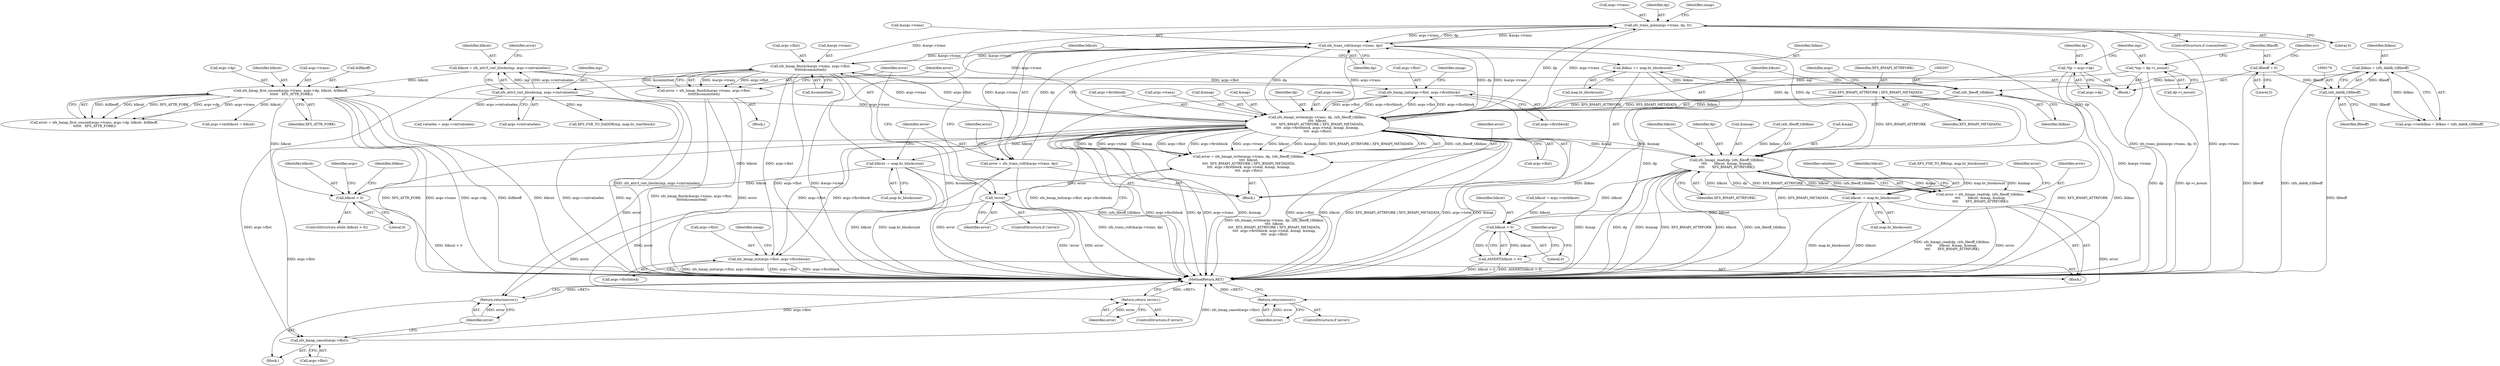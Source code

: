 digraph "0_linux_8275cdd0e7ac550dcce2b3ef6d2fb3b808c1ae59_9@pointer" {
"1000260" [label="(Call,xfs_trans_ijoin(args->trans, dp, 0))"];
"1000232" [label="(Call,xfs_bmap_finish(&args->trans, args->flist,\n\t\t\t\t\t\t&committed))"];
"1000294" [label="(Call,xfs_trans_roll(&args->trans, dp))"];
"1000260" [label="(Call,xfs_trans_ijoin(args->trans, dp, 0))"];
"1000201" [label="(Call,xfs_bmapi_write(args->trans, dp, (xfs_fileoff_t)lblkno,\n\t\t\t\t  blkcnt,\n\t\t\t\t  XFS_BMAPI_ATTRFORK | XFS_BMAPI_METADATA,\n\t\t\t\t  args->firstblock, args->total, &map, &nmap,\n\t\t\t\t  args->flist))"];
"1000154" [label="(Call,xfs_bmap_first_unused(args->trans, args->dp, blkcnt, &lfileoff,\n \t\t\t\t\t\t   XFS_ATTR_FORK))"];
"1000145" [label="(Call,blkcnt = xfs_attr3_rmt_blocks(mp, args->rmtvaluelen))"];
"1000147" [label="(Call,xfs_attr3_rmt_blocks(mp, args->rmtvaluelen))"];
"1000118" [label="(Call,*mp = dp->i_mount)"];
"1000112" [label="(Call,*dp = args->dp)"];
"1000206" [label="(Call,(xfs_fileoff_t)lblkno)"];
"1000282" [label="(Call,lblkno += map.br_blockcount)"];
"1000173" [label="(Call,lblkno = (xfs_dablk_t)lfileoff)"];
"1000175" [label="(Call,(xfs_dablk_t)lfileoff)"];
"1000126" [label="(Call,lfileoff = 0)"];
"1000184" [label="(Call,blkcnt > 0)"];
"1000287" [label="(Call,blkcnt -= map.br_blockcount)"];
"1000210" [label="(Call,XFS_BMAPI_ATTRFORK | XFS_BMAPI_METADATA)"];
"1000189" [label="(Call,xfs_bmap_init(args->flist, args->firstblock))"];
"1000199" [label="(Call,error = xfs_bmapi_write(args->trans, dp, (xfs_fileoff_t)lblkno,\n\t\t\t\t  blkcnt,\n\t\t\t\t  XFS_BMAPI_ATTRFORK | XFS_BMAPI_METADATA,\n\t\t\t\t  args->firstblock, args->total, &map, &nmap,\n\t\t\t\t  args->flist))"];
"1000227" [label="(Call,!error)"];
"1000256" [label="(Return,return(error);)"];
"1000230" [label="(Call,error = xfs_bmap_finish(&args->trans, args->flist,\n\t\t\t\t\t\t&committed))"];
"1000252" [label="(Call,xfs_bmap_cancel(args->flist))"];
"1000292" [label="(Call,error = xfs_trans_roll(&args->trans, dp))"];
"1000302" [label="(Return,return (error);)"];
"1000343" [label="(Call,xfs_bmapi_read(dp, (xfs_fileoff_t)lblkno,\n\t\t\t\t       blkcnt, &map, &nmap,\n\t\t\t\t       XFS_BMAPI_ATTRFORK))"];
"1000341" [label="(Call,error = xfs_bmapi_read(dp, (xfs_fileoff_t)lblkno,\n\t\t\t\t       blkcnt, &map, &nmap,\n\t\t\t\t       XFS_BMAPI_ATTRFORK))"];
"1000356" [label="(Return,return(error);)"];
"1000438" [label="(Call,blkcnt -= map.br_blockcount)"];
"1000328" [label="(Call,blkcnt > 0)"];
"1000327" [label="(Call,ASSERT(blkcnt > 0))"];
"1000331" [label="(Call,xfs_bmap_init(args->flist, args->firstblock))"];
"1000258" [label="(ControlStructure,if (committed))"];
"1000228" [label="(Identifier,error)"];
"1000147" [label="(Call,xfs_attr3_rmt_blocks(mp, args->rmtvaluelen))"];
"1000213" [label="(Call,args->firstblock)"];
"1000260" [label="(Call,xfs_trans_ijoin(args->trans, dp, 0))"];
"1000189" [label="(Call,xfs_bmap_init(args->flist, args->firstblock))"];
"1000169" [label="(Call,args->rmtblkno = lblkno = (xfs_dablk_t)lfileoff)"];
"1000202" [label="(Call,args->trans)"];
"1000174" [label="(Identifier,lblkno)"];
"1000212" [label="(Identifier,XFS_BMAPI_METADATA)"];
"1000348" [label="(Identifier,blkcnt)"];
"1000114" [label="(Call,args->dp)"];
"1000201" [label="(Call,xfs_bmapi_write(args->trans, dp, (xfs_fileoff_t)lblkno,\n\t\t\t\t  blkcnt,\n\t\t\t\t  XFS_BMAPI_ATTRFORK | XFS_BMAPI_METADATA,\n\t\t\t\t  args->firstblock, args->total, &map, &nmap,\n\t\t\t\t  args->flist))"];
"1000164" [label="(Identifier,XFS_ATTR_FORK)"];
"1000186" [label="(Literal,0)"];
"1000356" [label="(Return,return(error);)"];
"1000162" [label="(Call,&lfileoff)"];
"1000300" [label="(ControlStructure,if (error))"];
"1000221" [label="(Call,&nmap)"];
"1000209" [label="(Identifier,blkcnt)"];
"1000229" [label="(Block,)"];
"1000206" [label="(Call,(xfs_fileoff_t)lblkno)"];
"1000208" [label="(Identifier,lblkno)"];
"1000295" [label="(Call,&args->trans)"];
"1000226" [label="(ControlStructure,if (!error))"];
"1000261" [label="(Call,args->trans)"];
"1000252" [label="(Call,xfs_bmap_cancel(args->flist))"];
"1000244" [label="(Block,)"];
"1000282" [label="(Call,lblkno += map.br_blockcount)"];
"1000344" [label="(Identifier,dp)"];
"1000330" [label="(Literal,0)"];
"1000148" [label="(Identifier,mp)"];
"1000332" [label="(Call,args->flist)"];
"1000384" [label="(Call,XFS_FSB_TO_BB(mp, map.br_blockcount))"];
"1000231" [label="(Identifier,error)"];
"1000223" [label="(Call,args->flist)"];
"1000243" [label="(Identifier,error)"];
"1000323" [label="(Block,)"];
"1000153" [label="(Identifier,error)"];
"1000355" [label="(Identifier,error)"];
"1000331" [label="(Call,xfs_bmap_init(args->flist, args->firstblock))"];
"1000149" [label="(Call,args->rmtvaluelen)"];
"1000185" [label="(Identifier,blkcnt)"];
"1000158" [label="(Call,args->dp)"];
"1000293" [label="(Identifier,error)"];
"1000253" [label="(Call,args->flist)"];
"1000131" [label="(Identifier,src)"];
"1000191" [label="(Identifier,args)"];
"1000219" [label="(Call,&map)"];
"1000264" [label="(Identifier,dp)"];
"1000227" [label="(Call,!error)"];
"1000333" [label="(Identifier,args)"];
"1000161" [label="(Identifier,blkcnt)"];
"1000110" [label="(Block,)"];
"1000177" [label="(Identifier,lfileoff)"];
"1000341" [label="(Call,error = xfs_bmapi_read(dp, (xfs_fileoff_t)lblkno,\n\t\t\t\t       blkcnt, &map, &nmap,\n\t\t\t\t       XFS_BMAPI_ATTRFORK))"];
"1000353" [label="(Identifier,XFS_BMAPI_ATTRFORK)"];
"1000321" [label="(Identifier,valuelen)"];
"1000190" [label="(Call,args->flist)"];
"1000237" [label="(Call,args->flist)"];
"1000113" [label="(Identifier,dp)"];
"1000265" [label="(Literal,0)"];
"1000112" [label="(Call,*dp = args->dp)"];
"1000187" [label="(Block,)"];
"1000127" [label="(Identifier,lfileoff)"];
"1000283" [label="(Identifier,lblkno)"];
"1000183" [label="(ControlStructure,while (blkcnt > 0))"];
"1000230" [label="(Call,error = xfs_bmap_finish(&args->trans, args->flist,\n\t\t\t\t\t\t&committed))"];
"1000152" [label="(Call,error = xfs_bmap_first_unused(args->trans, args->dp, blkcnt, &lfileoff,\n \t\t\t\t\t\t   XFS_ATTR_FORK))"];
"1000146" [label="(Identifier,blkcnt)"];
"1000210" [label="(Call,XFS_BMAPI_ATTRFORK | XFS_BMAPI_METADATA)"];
"1000328" [label="(Call,blkcnt > 0)"];
"1000256" [label="(Return,return(error);)"];
"1000118" [label="(Call,*mp = dp->i_mount)"];
"1000289" [label="(Call,map.br_blockcount)"];
"1000351" [label="(Call,&nmap)"];
"1000357" [label="(Identifier,error)"];
"1000294" [label="(Call,xfs_trans_roll(&args->trans, dp))"];
"1000175" [label="(Call,(xfs_dablk_t)lfileoff)"];
"1000335" [label="(Call,args->firstblock)"];
"1000199" [label="(Call,error = xfs_bmapi_write(args->trans, dp, (xfs_fileoff_t)lblkno,\n\t\t\t\t  blkcnt,\n\t\t\t\t  XFS_BMAPI_ATTRFORK | XFS_BMAPI_METADATA,\n\t\t\t\t  args->firstblock, args->total, &map, &nmap,\n\t\t\t\t  args->flist))"];
"1000449" [label="(MethodReturn,RET)"];
"1000292" [label="(Call,error = xfs_trans_roll(&args->trans, dp))"];
"1000287" [label="(Call,blkcnt -= map.br_blockcount)"];
"1000178" [label="(Call,args->rmtblkcnt = blkcnt)"];
"1000345" [label="(Call,(xfs_fileoff_t)lblkno)"];
"1000120" [label="(Call,dp->i_mount)"];
"1000205" [label="(Identifier,dp)"];
"1000232" [label="(Call,xfs_bmap_finish(&args->trans, args->flist,\n\t\t\t\t\t\t&committed))"];
"1000343" [label="(Call,xfs_bmapi_read(dp, (xfs_fileoff_t)lblkno,\n\t\t\t\t       blkcnt, &map, &nmap,\n\t\t\t\t       XFS_BMAPI_ATTRFORK))"];
"1000126" [label="(Call,lfileoff = 0)"];
"1000184" [label="(Call,blkcnt > 0)"];
"1000284" [label="(Call,map.br_blockcount)"];
"1000339" [label="(Identifier,nmap)"];
"1000154" [label="(Call,xfs_bmap_first_unused(args->trans, args->dp, blkcnt, &lfileoff,\n \t\t\t\t\t\t   XFS_ATTR_FORK))"];
"1000354" [label="(ControlStructure,if (error))"];
"1000233" [label="(Call,&args->trans)"];
"1000155" [label="(Call,args->trans)"];
"1000128" [label="(Literal,0)"];
"1000439" [label="(Identifier,blkcnt)"];
"1000216" [label="(Call,args->total)"];
"1000342" [label="(Identifier,error)"];
"1000145" [label="(Call,blkcnt = xfs_attr3_rmt_blocks(mp, args->rmtvaluelen))"];
"1000240" [label="(Call,&committed)"];
"1000302" [label="(Return,return (error);)"];
"1000288" [label="(Identifier,blkcnt)"];
"1000119" [label="(Identifier,mp)"];
"1000305" [label="(Identifier,lblkno)"];
"1000268" [label="(Identifier,nmap)"];
"1000440" [label="(Call,map.br_blockcount)"];
"1000257" [label="(Identifier,error)"];
"1000303" [label="(Identifier,error)"];
"1000197" [label="(Identifier,nmap)"];
"1000299" [label="(Identifier,dp)"];
"1000173" [label="(Call,lblkno = (xfs_dablk_t)lfileoff)"];
"1000329" [label="(Identifier,blkcnt)"];
"1000438" [label="(Call,blkcnt -= map.br_blockcount)"];
"1000309" [label="(Call,blkcnt = args->rmtblkcnt)"];
"1000200" [label="(Identifier,error)"];
"1000301" [label="(Identifier,error)"];
"1000214" [label="(Identifier,args)"];
"1000377" [label="(Call,XFS_FSB_TO_DADDR(mp, map.br_startblock))"];
"1000349" [label="(Call,&map)"];
"1000314" [label="(Call,valuelen = args->rmtvaluelen)"];
"1000211" [label="(Identifier,XFS_BMAPI_ATTRFORK)"];
"1000193" [label="(Call,args->firstblock)"];
"1000327" [label="(Call,ASSERT(blkcnt > 0))"];
"1000260" -> "1000258"  [label="AST: "];
"1000260" -> "1000265"  [label="CFG: "];
"1000261" -> "1000260"  [label="AST: "];
"1000264" -> "1000260"  [label="AST: "];
"1000265" -> "1000260"  [label="AST: "];
"1000268" -> "1000260"  [label="CFG: "];
"1000260" -> "1000449"  [label="DDG: xfs_trans_ijoin(args->trans, dp, 0)"];
"1000260" -> "1000449"  [label="DDG: args->trans"];
"1000260" -> "1000201"  [label="DDG: args->trans"];
"1000232" -> "1000260"  [label="DDG: &args->trans"];
"1000294" -> "1000260"  [label="DDG: &args->trans"];
"1000201" -> "1000260"  [label="DDG: args->trans"];
"1000201" -> "1000260"  [label="DDG: dp"];
"1000260" -> "1000294"  [label="DDG: args->trans"];
"1000260" -> "1000294"  [label="DDG: dp"];
"1000232" -> "1000230"  [label="AST: "];
"1000232" -> "1000240"  [label="CFG: "];
"1000233" -> "1000232"  [label="AST: "];
"1000237" -> "1000232"  [label="AST: "];
"1000240" -> "1000232"  [label="AST: "];
"1000230" -> "1000232"  [label="CFG: "];
"1000232" -> "1000449"  [label="DDG: args->flist"];
"1000232" -> "1000449"  [label="DDG: &args->trans"];
"1000232" -> "1000449"  [label="DDG: &committed"];
"1000232" -> "1000189"  [label="DDG: args->flist"];
"1000232" -> "1000230"  [label="DDG: &args->trans"];
"1000232" -> "1000230"  [label="DDG: args->flist"];
"1000232" -> "1000230"  [label="DDG: &committed"];
"1000294" -> "1000232"  [label="DDG: &args->trans"];
"1000201" -> "1000232"  [label="DDG: args->trans"];
"1000201" -> "1000232"  [label="DDG: args->flist"];
"1000232" -> "1000252"  [label="DDG: args->flist"];
"1000232" -> "1000294"  [label="DDG: &args->trans"];
"1000232" -> "1000331"  [label="DDG: args->flist"];
"1000294" -> "1000292"  [label="AST: "];
"1000294" -> "1000299"  [label="CFG: "];
"1000295" -> "1000294"  [label="AST: "];
"1000299" -> "1000294"  [label="AST: "];
"1000292" -> "1000294"  [label="CFG: "];
"1000294" -> "1000449"  [label="DDG: dp"];
"1000294" -> "1000449"  [label="DDG: &args->trans"];
"1000294" -> "1000201"  [label="DDG: &args->trans"];
"1000294" -> "1000201"  [label="DDG: dp"];
"1000294" -> "1000292"  [label="DDG: &args->trans"];
"1000294" -> "1000292"  [label="DDG: dp"];
"1000201" -> "1000294"  [label="DDG: args->trans"];
"1000201" -> "1000294"  [label="DDG: dp"];
"1000294" -> "1000343"  [label="DDG: dp"];
"1000201" -> "1000199"  [label="AST: "];
"1000201" -> "1000223"  [label="CFG: "];
"1000202" -> "1000201"  [label="AST: "];
"1000205" -> "1000201"  [label="AST: "];
"1000206" -> "1000201"  [label="AST: "];
"1000209" -> "1000201"  [label="AST: "];
"1000210" -> "1000201"  [label="AST: "];
"1000213" -> "1000201"  [label="AST: "];
"1000216" -> "1000201"  [label="AST: "];
"1000219" -> "1000201"  [label="AST: "];
"1000221" -> "1000201"  [label="AST: "];
"1000223" -> "1000201"  [label="AST: "];
"1000199" -> "1000201"  [label="CFG: "];
"1000201" -> "1000449"  [label="DDG: &nmap"];
"1000201" -> "1000449"  [label="DDG: args->flist"];
"1000201" -> "1000449"  [label="DDG: blkcnt"];
"1000201" -> "1000449"  [label="DDG: XFS_BMAPI_ATTRFORK | XFS_BMAPI_METADATA"];
"1000201" -> "1000449"  [label="DDG: args->total"];
"1000201" -> "1000449"  [label="DDG: &map"];
"1000201" -> "1000449"  [label="DDG: (xfs_fileoff_t)lblkno"];
"1000201" -> "1000449"  [label="DDG: args->firstblock"];
"1000201" -> "1000449"  [label="DDG: dp"];
"1000201" -> "1000449"  [label="DDG: args->trans"];
"1000201" -> "1000189"  [label="DDG: args->flist"];
"1000201" -> "1000189"  [label="DDG: args->firstblock"];
"1000201" -> "1000199"  [label="DDG: (xfs_fileoff_t)lblkno"];
"1000201" -> "1000199"  [label="DDG: dp"];
"1000201" -> "1000199"  [label="DDG: args->total"];
"1000201" -> "1000199"  [label="DDG: &map"];
"1000201" -> "1000199"  [label="DDG: args->flist"];
"1000201" -> "1000199"  [label="DDG: args->firstblock"];
"1000201" -> "1000199"  [label="DDG: args->trans"];
"1000201" -> "1000199"  [label="DDG: blkcnt"];
"1000201" -> "1000199"  [label="DDG: &nmap"];
"1000201" -> "1000199"  [label="DDG: XFS_BMAPI_ATTRFORK | XFS_BMAPI_METADATA"];
"1000154" -> "1000201"  [label="DDG: args->trans"];
"1000112" -> "1000201"  [label="DDG: dp"];
"1000206" -> "1000201"  [label="DDG: lblkno"];
"1000184" -> "1000201"  [label="DDG: blkcnt"];
"1000210" -> "1000201"  [label="DDG: XFS_BMAPI_ATTRFORK"];
"1000210" -> "1000201"  [label="DDG: XFS_BMAPI_METADATA"];
"1000189" -> "1000201"  [label="DDG: args->firstblock"];
"1000189" -> "1000201"  [label="DDG: args->flist"];
"1000201" -> "1000252"  [label="DDG: args->flist"];
"1000201" -> "1000287"  [label="DDG: blkcnt"];
"1000201" -> "1000331"  [label="DDG: args->flist"];
"1000201" -> "1000331"  [label="DDG: args->firstblock"];
"1000201" -> "1000343"  [label="DDG: &map"];
"1000201" -> "1000343"  [label="DDG: &nmap"];
"1000154" -> "1000152"  [label="AST: "];
"1000154" -> "1000164"  [label="CFG: "];
"1000155" -> "1000154"  [label="AST: "];
"1000158" -> "1000154"  [label="AST: "];
"1000161" -> "1000154"  [label="AST: "];
"1000162" -> "1000154"  [label="AST: "];
"1000164" -> "1000154"  [label="AST: "];
"1000152" -> "1000154"  [label="CFG: "];
"1000154" -> "1000449"  [label="DDG: XFS_ATTR_FORK"];
"1000154" -> "1000449"  [label="DDG: args->trans"];
"1000154" -> "1000449"  [label="DDG: args->dp"];
"1000154" -> "1000449"  [label="DDG: &lfileoff"];
"1000154" -> "1000449"  [label="DDG: blkcnt"];
"1000154" -> "1000152"  [label="DDG: &lfileoff"];
"1000154" -> "1000152"  [label="DDG: blkcnt"];
"1000154" -> "1000152"  [label="DDG: XFS_ATTR_FORK"];
"1000154" -> "1000152"  [label="DDG: args->dp"];
"1000154" -> "1000152"  [label="DDG: args->trans"];
"1000145" -> "1000154"  [label="DDG: blkcnt"];
"1000154" -> "1000178"  [label="DDG: blkcnt"];
"1000154" -> "1000184"  [label="DDG: blkcnt"];
"1000145" -> "1000110"  [label="AST: "];
"1000145" -> "1000147"  [label="CFG: "];
"1000146" -> "1000145"  [label="AST: "];
"1000147" -> "1000145"  [label="AST: "];
"1000153" -> "1000145"  [label="CFG: "];
"1000145" -> "1000449"  [label="DDG: xfs_attr3_rmt_blocks(mp, args->rmtvaluelen)"];
"1000147" -> "1000145"  [label="DDG: mp"];
"1000147" -> "1000145"  [label="DDG: args->rmtvaluelen"];
"1000147" -> "1000149"  [label="CFG: "];
"1000148" -> "1000147"  [label="AST: "];
"1000149" -> "1000147"  [label="AST: "];
"1000147" -> "1000449"  [label="DDG: args->rmtvaluelen"];
"1000147" -> "1000449"  [label="DDG: mp"];
"1000118" -> "1000147"  [label="DDG: mp"];
"1000147" -> "1000314"  [label="DDG: args->rmtvaluelen"];
"1000147" -> "1000377"  [label="DDG: mp"];
"1000118" -> "1000110"  [label="AST: "];
"1000118" -> "1000120"  [label="CFG: "];
"1000119" -> "1000118"  [label="AST: "];
"1000120" -> "1000118"  [label="AST: "];
"1000127" -> "1000118"  [label="CFG: "];
"1000118" -> "1000449"  [label="DDG: dp->i_mount"];
"1000112" -> "1000110"  [label="AST: "];
"1000112" -> "1000114"  [label="CFG: "];
"1000113" -> "1000112"  [label="AST: "];
"1000114" -> "1000112"  [label="AST: "];
"1000119" -> "1000112"  [label="CFG: "];
"1000112" -> "1000449"  [label="DDG: dp"];
"1000112" -> "1000343"  [label="DDG: dp"];
"1000206" -> "1000208"  [label="CFG: "];
"1000207" -> "1000206"  [label="AST: "];
"1000208" -> "1000206"  [label="AST: "];
"1000209" -> "1000206"  [label="CFG: "];
"1000206" -> "1000449"  [label="DDG: lblkno"];
"1000282" -> "1000206"  [label="DDG: lblkno"];
"1000173" -> "1000206"  [label="DDG: lblkno"];
"1000206" -> "1000282"  [label="DDG: lblkno"];
"1000282" -> "1000187"  [label="AST: "];
"1000282" -> "1000284"  [label="CFG: "];
"1000283" -> "1000282"  [label="AST: "];
"1000284" -> "1000282"  [label="AST: "];
"1000288" -> "1000282"  [label="CFG: "];
"1000282" -> "1000449"  [label="DDG: lblkno"];
"1000173" -> "1000169"  [label="AST: "];
"1000173" -> "1000175"  [label="CFG: "];
"1000174" -> "1000173"  [label="AST: "];
"1000175" -> "1000173"  [label="AST: "];
"1000169" -> "1000173"  [label="CFG: "];
"1000173" -> "1000449"  [label="DDG: (xfs_dablk_t)lfileoff"];
"1000173" -> "1000169"  [label="DDG: lblkno"];
"1000175" -> "1000173"  [label="DDG: lfileoff"];
"1000175" -> "1000177"  [label="CFG: "];
"1000176" -> "1000175"  [label="AST: "];
"1000177" -> "1000175"  [label="AST: "];
"1000175" -> "1000449"  [label="DDG: lfileoff"];
"1000175" -> "1000169"  [label="DDG: lfileoff"];
"1000126" -> "1000175"  [label="DDG: lfileoff"];
"1000126" -> "1000110"  [label="AST: "];
"1000126" -> "1000128"  [label="CFG: "];
"1000127" -> "1000126"  [label="AST: "];
"1000128" -> "1000126"  [label="AST: "];
"1000131" -> "1000126"  [label="CFG: "];
"1000126" -> "1000449"  [label="DDG: lfileoff"];
"1000184" -> "1000183"  [label="AST: "];
"1000184" -> "1000186"  [label="CFG: "];
"1000185" -> "1000184"  [label="AST: "];
"1000186" -> "1000184"  [label="AST: "];
"1000191" -> "1000184"  [label="CFG: "];
"1000305" -> "1000184"  [label="CFG: "];
"1000184" -> "1000449"  [label="DDG: blkcnt > 0"];
"1000287" -> "1000184"  [label="DDG: blkcnt"];
"1000287" -> "1000187"  [label="AST: "];
"1000287" -> "1000289"  [label="CFG: "];
"1000288" -> "1000287"  [label="AST: "];
"1000289" -> "1000287"  [label="AST: "];
"1000293" -> "1000287"  [label="CFG: "];
"1000287" -> "1000449"  [label="DDG: map.br_blockcount"];
"1000287" -> "1000449"  [label="DDG: blkcnt"];
"1000210" -> "1000212"  [label="CFG: "];
"1000211" -> "1000210"  [label="AST: "];
"1000212" -> "1000210"  [label="AST: "];
"1000214" -> "1000210"  [label="CFG: "];
"1000210" -> "1000449"  [label="DDG: XFS_BMAPI_METADATA"];
"1000210" -> "1000449"  [label="DDG: XFS_BMAPI_ATTRFORK"];
"1000210" -> "1000343"  [label="DDG: XFS_BMAPI_ATTRFORK"];
"1000189" -> "1000187"  [label="AST: "];
"1000189" -> "1000193"  [label="CFG: "];
"1000190" -> "1000189"  [label="AST: "];
"1000193" -> "1000189"  [label="AST: "];
"1000197" -> "1000189"  [label="CFG: "];
"1000189" -> "1000449"  [label="DDG: xfs_bmap_init(args->flist, args->firstblock)"];
"1000199" -> "1000187"  [label="AST: "];
"1000200" -> "1000199"  [label="AST: "];
"1000228" -> "1000199"  [label="CFG: "];
"1000199" -> "1000449"  [label="DDG: xfs_bmapi_write(args->trans, dp, (xfs_fileoff_t)lblkno,\n\t\t\t\t  blkcnt,\n\t\t\t\t  XFS_BMAPI_ATTRFORK | XFS_BMAPI_METADATA,\n\t\t\t\t  args->firstblock, args->total, &map, &nmap,\n\t\t\t\t  args->flist)"];
"1000199" -> "1000227"  [label="DDG: error"];
"1000227" -> "1000226"  [label="AST: "];
"1000227" -> "1000228"  [label="CFG: "];
"1000228" -> "1000227"  [label="AST: "];
"1000231" -> "1000227"  [label="CFG: "];
"1000243" -> "1000227"  [label="CFG: "];
"1000227" -> "1000449"  [label="DDG: !error"];
"1000227" -> "1000449"  [label="DDG: error"];
"1000227" -> "1000256"  [label="DDG: error"];
"1000256" -> "1000244"  [label="AST: "];
"1000256" -> "1000257"  [label="CFG: "];
"1000257" -> "1000256"  [label="AST: "];
"1000449" -> "1000256"  [label="CFG: "];
"1000256" -> "1000449"  [label="DDG: <RET>"];
"1000257" -> "1000256"  [label="DDG: error"];
"1000230" -> "1000256"  [label="DDG: error"];
"1000230" -> "1000229"  [label="AST: "];
"1000231" -> "1000230"  [label="AST: "];
"1000243" -> "1000230"  [label="CFG: "];
"1000230" -> "1000449"  [label="DDG: error"];
"1000230" -> "1000449"  [label="DDG: xfs_bmap_finish(&args->trans, args->flist,\n\t\t\t\t\t\t&committed)"];
"1000252" -> "1000244"  [label="AST: "];
"1000252" -> "1000253"  [label="CFG: "];
"1000253" -> "1000252"  [label="AST: "];
"1000257" -> "1000252"  [label="CFG: "];
"1000252" -> "1000449"  [label="DDG: args->flist"];
"1000252" -> "1000449"  [label="DDG: xfs_bmap_cancel(args->flist)"];
"1000292" -> "1000187"  [label="AST: "];
"1000293" -> "1000292"  [label="AST: "];
"1000301" -> "1000292"  [label="CFG: "];
"1000292" -> "1000449"  [label="DDG: xfs_trans_roll(&args->trans, dp)"];
"1000292" -> "1000449"  [label="DDG: error"];
"1000292" -> "1000302"  [label="DDG: error"];
"1000302" -> "1000300"  [label="AST: "];
"1000302" -> "1000303"  [label="CFG: "];
"1000303" -> "1000302"  [label="AST: "];
"1000449" -> "1000302"  [label="CFG: "];
"1000302" -> "1000449"  [label="DDG: <RET>"];
"1000303" -> "1000302"  [label="DDG: error"];
"1000343" -> "1000341"  [label="AST: "];
"1000343" -> "1000353"  [label="CFG: "];
"1000344" -> "1000343"  [label="AST: "];
"1000345" -> "1000343"  [label="AST: "];
"1000348" -> "1000343"  [label="AST: "];
"1000349" -> "1000343"  [label="AST: "];
"1000351" -> "1000343"  [label="AST: "];
"1000353" -> "1000343"  [label="AST: "];
"1000341" -> "1000343"  [label="CFG: "];
"1000343" -> "1000449"  [label="DDG: &map"];
"1000343" -> "1000449"  [label="DDG: dp"];
"1000343" -> "1000449"  [label="DDG: &nmap"];
"1000343" -> "1000449"  [label="DDG: XFS_BMAPI_ATTRFORK"];
"1000343" -> "1000449"  [label="DDG: blkcnt"];
"1000343" -> "1000449"  [label="DDG: (xfs_fileoff_t)lblkno"];
"1000343" -> "1000341"  [label="DDG: &map"];
"1000343" -> "1000341"  [label="DDG: &nmap"];
"1000343" -> "1000341"  [label="DDG: dp"];
"1000343" -> "1000341"  [label="DDG: XFS_BMAPI_ATTRFORK"];
"1000343" -> "1000341"  [label="DDG: blkcnt"];
"1000343" -> "1000341"  [label="DDG: (xfs_fileoff_t)lblkno"];
"1000345" -> "1000343"  [label="DDG: lblkno"];
"1000328" -> "1000343"  [label="DDG: blkcnt"];
"1000343" -> "1000438"  [label="DDG: blkcnt"];
"1000341" -> "1000323"  [label="AST: "];
"1000342" -> "1000341"  [label="AST: "];
"1000355" -> "1000341"  [label="CFG: "];
"1000341" -> "1000449"  [label="DDG: xfs_bmapi_read(dp, (xfs_fileoff_t)lblkno,\n\t\t\t\t       blkcnt, &map, &nmap,\n\t\t\t\t       XFS_BMAPI_ATTRFORK)"];
"1000341" -> "1000449"  [label="DDG: error"];
"1000341" -> "1000356"  [label="DDG: error"];
"1000356" -> "1000354"  [label="AST: "];
"1000356" -> "1000357"  [label="CFG: "];
"1000357" -> "1000356"  [label="AST: "];
"1000449" -> "1000356"  [label="CFG: "];
"1000356" -> "1000449"  [label="DDG: <RET>"];
"1000357" -> "1000356"  [label="DDG: error"];
"1000438" -> "1000323"  [label="AST: "];
"1000438" -> "1000440"  [label="CFG: "];
"1000439" -> "1000438"  [label="AST: "];
"1000440" -> "1000438"  [label="AST: "];
"1000321" -> "1000438"  [label="CFG: "];
"1000438" -> "1000449"  [label="DDG: map.br_blockcount"];
"1000438" -> "1000449"  [label="DDG: blkcnt"];
"1000438" -> "1000328"  [label="DDG: blkcnt"];
"1000384" -> "1000438"  [label="DDG: map.br_blockcount"];
"1000328" -> "1000327"  [label="AST: "];
"1000328" -> "1000330"  [label="CFG: "];
"1000329" -> "1000328"  [label="AST: "];
"1000330" -> "1000328"  [label="AST: "];
"1000327" -> "1000328"  [label="CFG: "];
"1000328" -> "1000327"  [label="DDG: blkcnt"];
"1000328" -> "1000327"  [label="DDG: 0"];
"1000309" -> "1000328"  [label="DDG: blkcnt"];
"1000327" -> "1000323"  [label="AST: "];
"1000333" -> "1000327"  [label="CFG: "];
"1000327" -> "1000449"  [label="DDG: blkcnt > 0"];
"1000327" -> "1000449"  [label="DDG: ASSERT(blkcnt > 0)"];
"1000331" -> "1000323"  [label="AST: "];
"1000331" -> "1000335"  [label="CFG: "];
"1000332" -> "1000331"  [label="AST: "];
"1000335" -> "1000331"  [label="AST: "];
"1000339" -> "1000331"  [label="CFG: "];
"1000331" -> "1000449"  [label="DDG: xfs_bmap_init(args->flist, args->firstblock)"];
"1000331" -> "1000449"  [label="DDG: args->flist"];
"1000331" -> "1000449"  [label="DDG: args->firstblock"];
}
